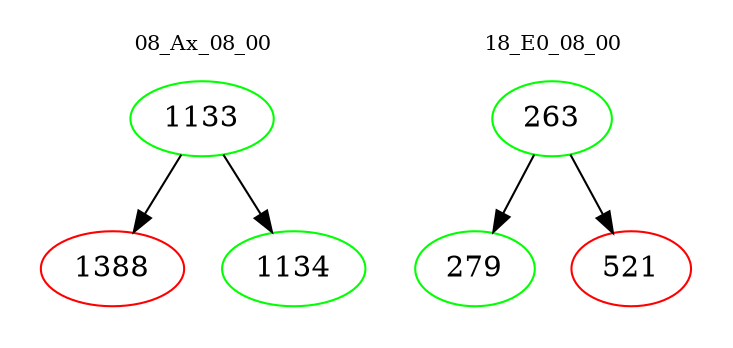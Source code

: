 digraph{
subgraph cluster_0 {
color = white
label = "08_Ax_08_00";
fontsize=10;
T0_1133 [label="1133", color="green"]
T0_1133 -> T0_1388 [color="black"]
T0_1388 [label="1388", color="red"]
T0_1133 -> T0_1134 [color="black"]
T0_1134 [label="1134", color="green"]
}
subgraph cluster_1 {
color = white
label = "18_E0_08_00";
fontsize=10;
T1_263 [label="263", color="green"]
T1_263 -> T1_279 [color="black"]
T1_279 [label="279", color="green"]
T1_263 -> T1_521 [color="black"]
T1_521 [label="521", color="red"]
}
}
